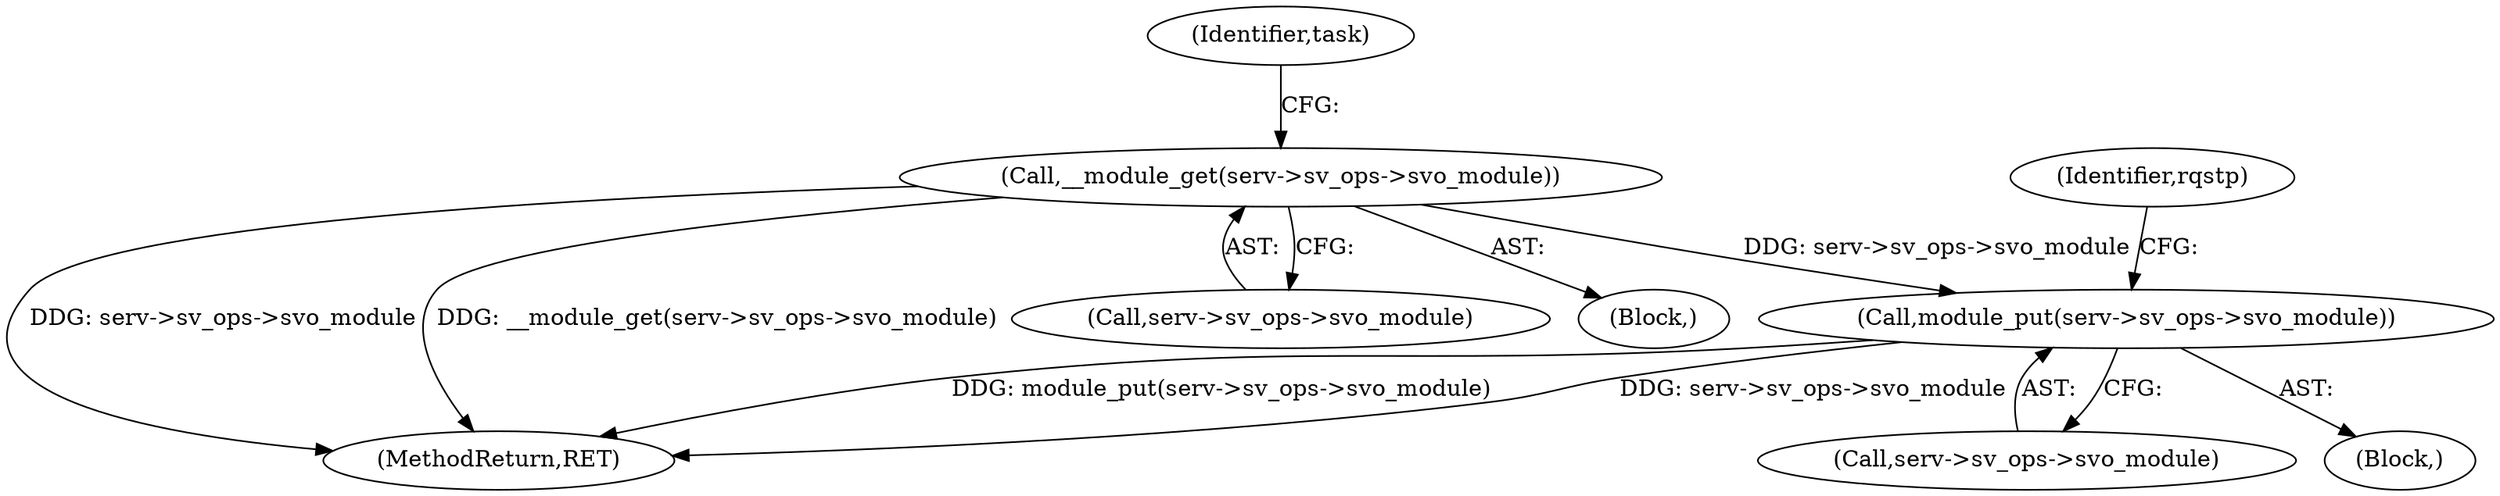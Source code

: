 digraph "0_linux_c70422f760c120480fee4de6c38804c72aa26bc1_20@pointer" {
"1000188" [label="(Call,__module_get(serv->sv_ops->svo_module))"];
"1000216" [label="(Call,module_put(serv->sv_ops->svo_module))"];
"1000188" [label="(Call,__module_get(serv->sv_ops->svo_module))"];
"1000211" [label="(Block,)"];
"1000189" [label="(Call,serv->sv_ops->svo_module)"];
"1000157" [label="(Block,)"];
"1000195" [label="(Identifier,task)"];
"1000268" [label="(MethodReturn,RET)"];
"1000216" [label="(Call,module_put(serv->sv_ops->svo_module))"];
"1000223" [label="(Identifier,rqstp)"];
"1000217" [label="(Call,serv->sv_ops->svo_module)"];
"1000188" -> "1000157"  [label="AST: "];
"1000188" -> "1000189"  [label="CFG: "];
"1000189" -> "1000188"  [label="AST: "];
"1000195" -> "1000188"  [label="CFG: "];
"1000188" -> "1000268"  [label="DDG: __module_get(serv->sv_ops->svo_module)"];
"1000188" -> "1000268"  [label="DDG: serv->sv_ops->svo_module"];
"1000188" -> "1000216"  [label="DDG: serv->sv_ops->svo_module"];
"1000216" -> "1000211"  [label="AST: "];
"1000216" -> "1000217"  [label="CFG: "];
"1000217" -> "1000216"  [label="AST: "];
"1000223" -> "1000216"  [label="CFG: "];
"1000216" -> "1000268"  [label="DDG: module_put(serv->sv_ops->svo_module)"];
"1000216" -> "1000268"  [label="DDG: serv->sv_ops->svo_module"];
}
